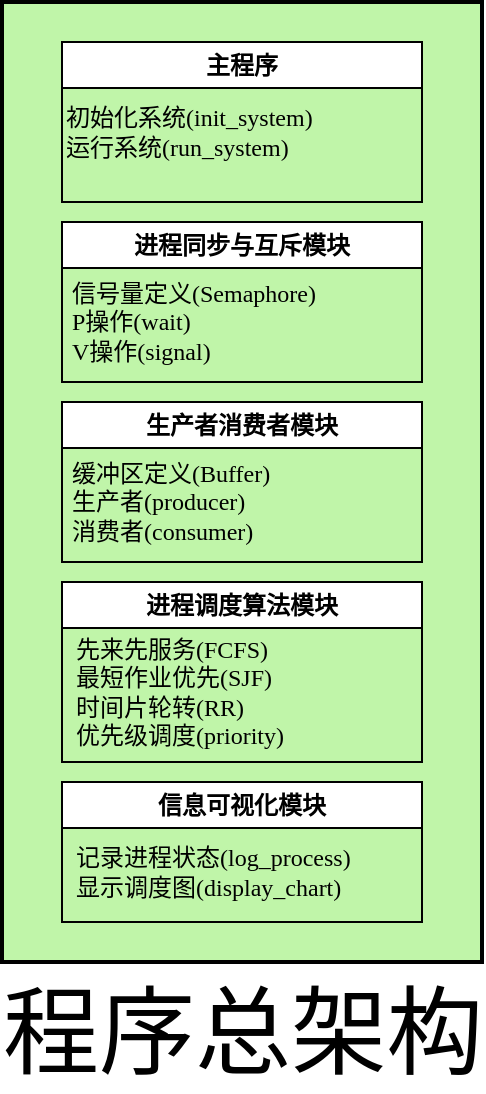 <mxfile version="24.5.1" type="github">
  <diagram name="Page-1" id="74b105a0-9070-1c63-61bc-23e55f88626e">
    <mxGraphModel dx="614" dy="799" grid="1" gridSize="10" guides="1" tooltips="1" connect="1" arrows="1" fold="1" page="1" pageScale="1.5" pageWidth="1169" pageHeight="826" background="none" math="0" shadow="0">
      <root>
        <mxCell id="0" style=";html=1;" />
        <mxCell id="1" style=";html=1;" parent="0" />
        <mxCell id="DT--2l8QYR1WhFh63XL8-3" value="&lt;font style=&quot;font-size: 48px;&quot;&gt;程序总架构&lt;/font&gt;" style="strokeWidth=2;dashed=0;align=center;fontSize=8;shape=rect;verticalLabelPosition=bottom;verticalAlign=top;fillColor=#c0f5a9;html=1;" vertex="1" parent="1">
          <mxGeometry x="300" y="230" width="240" height="480" as="geometry" />
        </mxCell>
        <mxCell id="DT--2l8QYR1WhFh63XL8-27" value="主程序" style="swimlane;whiteSpace=wrap;html=1;" vertex="1" parent="1">
          <mxGeometry x="330" y="250" width="180" height="80" as="geometry" />
        </mxCell>
        <mxCell id="DT--2l8QYR1WhFh63XL8-29" value="&lt;font face=&quot;Lucida Console&quot;&gt;初始化系统(init_system)&lt;br&gt;运行系统(run_system)&lt;/font&gt;" style="text;html=1;align=left;verticalAlign=middle;whiteSpace=wrap;rounded=0;" vertex="1" parent="DT--2l8QYR1WhFh63XL8-27">
          <mxGeometry y="20" width="160" height="50" as="geometry" />
        </mxCell>
        <mxCell id="DT--2l8QYR1WhFh63XL8-30" value="进程同步与互斥模块" style="swimlane;whiteSpace=wrap;html=1;" vertex="1" parent="1">
          <mxGeometry x="330" y="340" width="180" height="80" as="geometry" />
        </mxCell>
        <mxCell id="DT--2l8QYR1WhFh63XL8-31" value="&lt;font face=&quot;Lucida Console&quot;&gt;信号量定义(Semaphore)&lt;br&gt;P操作(wait)&lt;br&gt;V操作(signal)&amp;nbsp;&lt;/font&gt;" style="text;html=1;align=left;verticalAlign=middle;whiteSpace=wrap;rounded=0;" vertex="1" parent="DT--2l8QYR1WhFh63XL8-30">
          <mxGeometry x="2.5" y="25" width="165" height="50" as="geometry" />
        </mxCell>
        <mxCell id="DT--2l8QYR1WhFh63XL8-33" value="生产者消费者模块" style="swimlane;whiteSpace=wrap;html=1;" vertex="1" parent="1">
          <mxGeometry x="330" y="430" width="180" height="80" as="geometry" />
        </mxCell>
        <mxCell id="DT--2l8QYR1WhFh63XL8-34" value="&lt;font face=&quot;Lucida Console&quot;&gt;缓冲区定义(Buffer)&lt;br&gt;生产者(producer)&lt;br&gt;消费者(consumer)&lt;/font&gt;" style="text;html=1;align=left;verticalAlign=middle;whiteSpace=wrap;rounded=0;" vertex="1" parent="DT--2l8QYR1WhFh63XL8-33">
          <mxGeometry x="2.5" y="25" width="165" height="50" as="geometry" />
        </mxCell>
        <mxCell id="DT--2l8QYR1WhFh63XL8-35" value="进程调度算法模块" style="swimlane;whiteSpace=wrap;html=1;" vertex="1" parent="1">
          <mxGeometry x="330" y="520" width="180" height="90" as="geometry" />
        </mxCell>
        <mxCell id="DT--2l8QYR1WhFh63XL8-36" value="&lt;font face=&quot;Lucida Console&quot;&gt;先来先服务(FCFS)&lt;br&gt;最短作业优先(SJF)&lt;br&gt;时间片轮转(RR)&lt;br&gt;优先级调度(priority)&lt;/font&gt;" style="text;html=1;align=left;verticalAlign=middle;whiteSpace=wrap;rounded=0;" vertex="1" parent="DT--2l8QYR1WhFh63XL8-35">
          <mxGeometry x="5" y="30" width="165" height="50" as="geometry" />
        </mxCell>
        <mxCell id="DT--2l8QYR1WhFh63XL8-37" value="信息可视化模块" style="swimlane;whiteSpace=wrap;html=1;" vertex="1" parent="1">
          <mxGeometry x="330" y="620" width="180" height="70" as="geometry" />
        </mxCell>
        <mxCell id="DT--2l8QYR1WhFh63XL8-38" value="&lt;font face=&quot;Lucida Console&quot;&gt;记录进程状态(log_process)&lt;br&gt;显示调度图(display_chart)&lt;/font&gt;" style="text;html=1;align=left;verticalAlign=middle;whiteSpace=wrap;rounded=0;" vertex="1" parent="DT--2l8QYR1WhFh63XL8-37">
          <mxGeometry x="5" y="20" width="175" height="50" as="geometry" />
        </mxCell>
      </root>
    </mxGraphModel>
  </diagram>
</mxfile>
